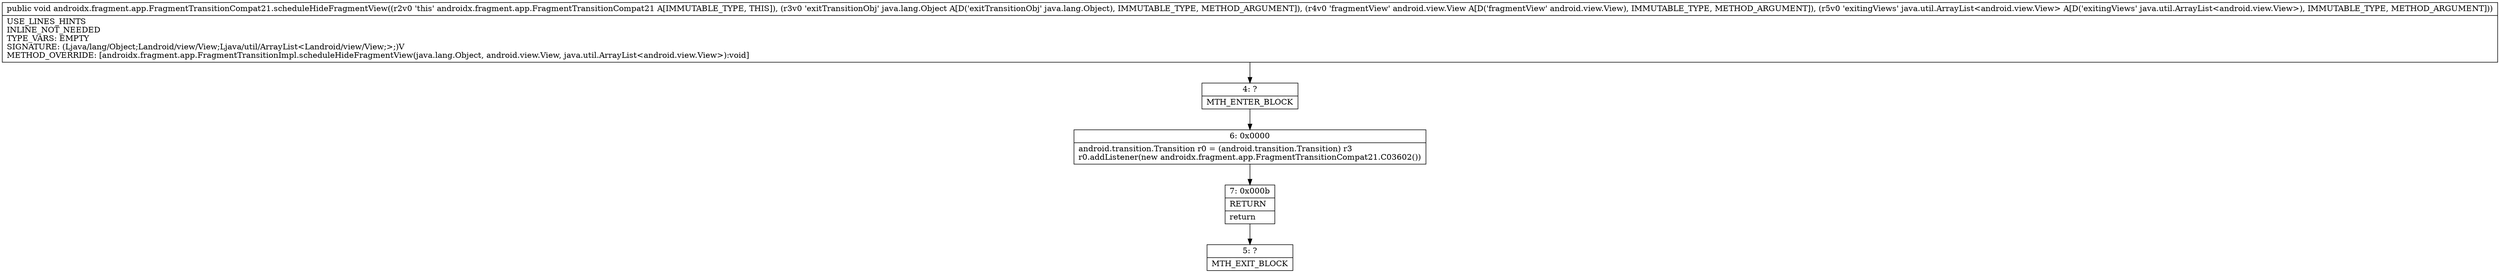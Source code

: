 digraph "CFG forandroidx.fragment.app.FragmentTransitionCompat21.scheduleHideFragmentView(Ljava\/lang\/Object;Landroid\/view\/View;Ljava\/util\/ArrayList;)V" {
Node_4 [shape=record,label="{4\:\ ?|MTH_ENTER_BLOCK\l}"];
Node_6 [shape=record,label="{6\:\ 0x0000|android.transition.Transition r0 = (android.transition.Transition) r3\lr0.addListener(new androidx.fragment.app.FragmentTransitionCompat21.C03602())\l}"];
Node_7 [shape=record,label="{7\:\ 0x000b|RETURN\l|return\l}"];
Node_5 [shape=record,label="{5\:\ ?|MTH_EXIT_BLOCK\l}"];
MethodNode[shape=record,label="{public void androidx.fragment.app.FragmentTransitionCompat21.scheduleHideFragmentView((r2v0 'this' androidx.fragment.app.FragmentTransitionCompat21 A[IMMUTABLE_TYPE, THIS]), (r3v0 'exitTransitionObj' java.lang.Object A[D('exitTransitionObj' java.lang.Object), IMMUTABLE_TYPE, METHOD_ARGUMENT]), (r4v0 'fragmentView' android.view.View A[D('fragmentView' android.view.View), IMMUTABLE_TYPE, METHOD_ARGUMENT]), (r5v0 'exitingViews' java.util.ArrayList\<android.view.View\> A[D('exitingViews' java.util.ArrayList\<android.view.View\>), IMMUTABLE_TYPE, METHOD_ARGUMENT]))  | USE_LINES_HINTS\lINLINE_NOT_NEEDED\lTYPE_VARS: EMPTY\lSIGNATURE: (Ljava\/lang\/Object;Landroid\/view\/View;Ljava\/util\/ArrayList\<Landroid\/view\/View;\>;)V\lMETHOD_OVERRIDE: [androidx.fragment.app.FragmentTransitionImpl.scheduleHideFragmentView(java.lang.Object, android.view.View, java.util.ArrayList\<android.view.View\>):void]\l}"];
MethodNode -> Node_4;Node_4 -> Node_6;
Node_6 -> Node_7;
Node_7 -> Node_5;
}

